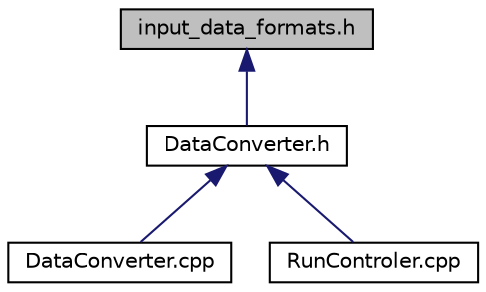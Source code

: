 digraph "input_data_formats.h"
{
 // LATEX_PDF_SIZE
  edge [fontname="Helvetica",fontsize="10",labelfontname="Helvetica",labelfontsize="10"];
  node [fontname="Helvetica",fontsize="10",shape=record];
  Node1 [label="input_data_formats.h",height=0.2,width=0.4,color="black", fillcolor="grey75", style="filled", fontcolor="black",tooltip="input_data_formats.h – defines input data structure"];
  Node1 -> Node2 [dir="back",color="midnightblue",fontsize="10",style="solid",fontname="Helvetica"];
  Node2 [label="DataConverter.h",height=0.2,width=0.4,color="black", fillcolor="white", style="filled",URL="$DataConverter_8h.html",tooltip="Header file for DataConverter class."];
  Node2 -> Node3 [dir="back",color="midnightblue",fontsize="10",style="solid",fontname="Helvetica"];
  Node3 [label="DataConverter.cpp",height=0.2,width=0.4,color="black", fillcolor="white", style="filled",URL="$DataConverter_8cpp.html",tooltip="The source file for DataConverter.h."];
  Node2 -> Node4 [dir="back",color="midnightblue",fontsize="10",style="solid",fontname="Helvetica"];
  Node4 [label="RunControler.cpp",height=0.2,width=0.4,color="black", fillcolor="white", style="filled",URL="$RunControler_8cpp.html",tooltip="main()"];
}
